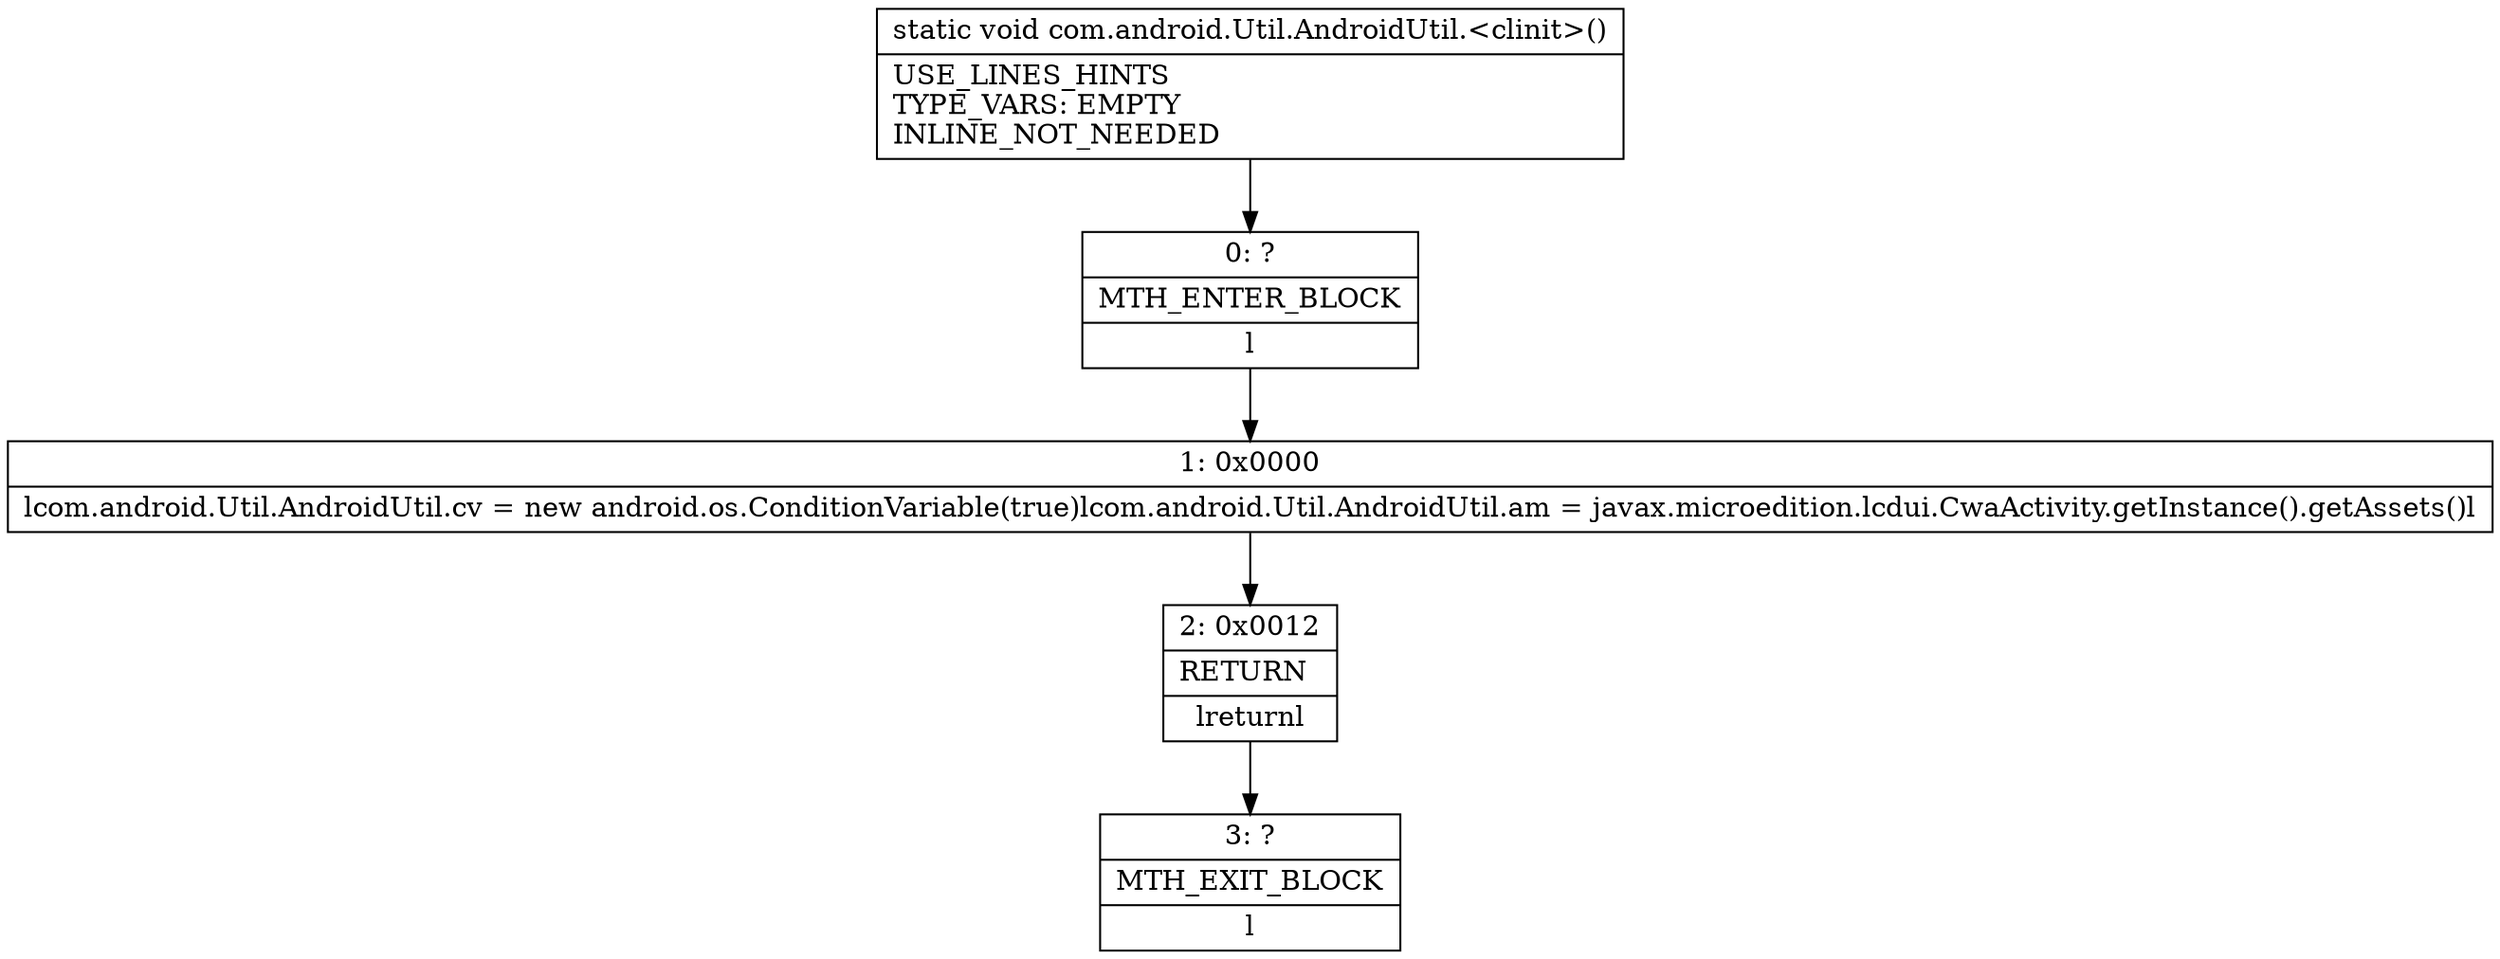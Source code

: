 digraph "CFG forcom.android.Util.AndroidUtil.\<clinit\>()V" {
Node_0 [shape=record,label="{0\:\ ?|MTH_ENTER_BLOCK\l|l}"];
Node_1 [shape=record,label="{1\:\ 0x0000|lcom.android.Util.AndroidUtil.cv = new android.os.ConditionVariable(true)lcom.android.Util.AndroidUtil.am = javax.microedition.lcdui.CwaActivity.getInstance().getAssets()l}"];
Node_2 [shape=record,label="{2\:\ 0x0012|RETURN\l|lreturnl}"];
Node_3 [shape=record,label="{3\:\ ?|MTH_EXIT_BLOCK\l|l}"];
MethodNode[shape=record,label="{static void com.android.Util.AndroidUtil.\<clinit\>()  | USE_LINES_HINTS\lTYPE_VARS: EMPTY\lINLINE_NOT_NEEDED\l}"];
MethodNode -> Node_0;
Node_0 -> Node_1;
Node_1 -> Node_2;
Node_2 -> Node_3;
}


